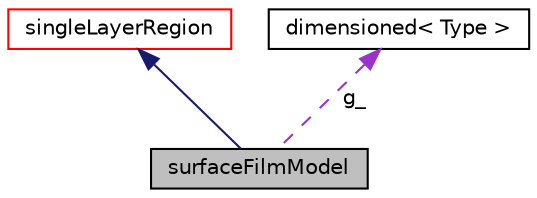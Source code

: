 digraph "surfaceFilmModel"
{
  bgcolor="transparent";
  edge [fontname="Helvetica",fontsize="10",labelfontname="Helvetica",labelfontsize="10"];
  node [fontname="Helvetica",fontsize="10",shape=record];
  Node1 [label="surfaceFilmModel",height=0.2,width=0.4,color="black", fillcolor="grey75", style="filled", fontcolor="black"];
  Node2 -> Node1 [dir="back",color="midnightblue",fontsize="10",style="solid",fontname="Helvetica"];
  Node2 [label="singleLayerRegion",height=0.2,width=0.4,color="red",URL="$a02326.html"];
  Node3 -> Node1 [dir="back",color="darkorchid3",fontsize="10",style="dashed",label=" g_" ,fontname="Helvetica"];
  Node3 [label="dimensioned\< Type \>",height=0.2,width=0.4,color="black",URL="$a00532.html",tooltip="Generic dimensioned Type class. "];
}
